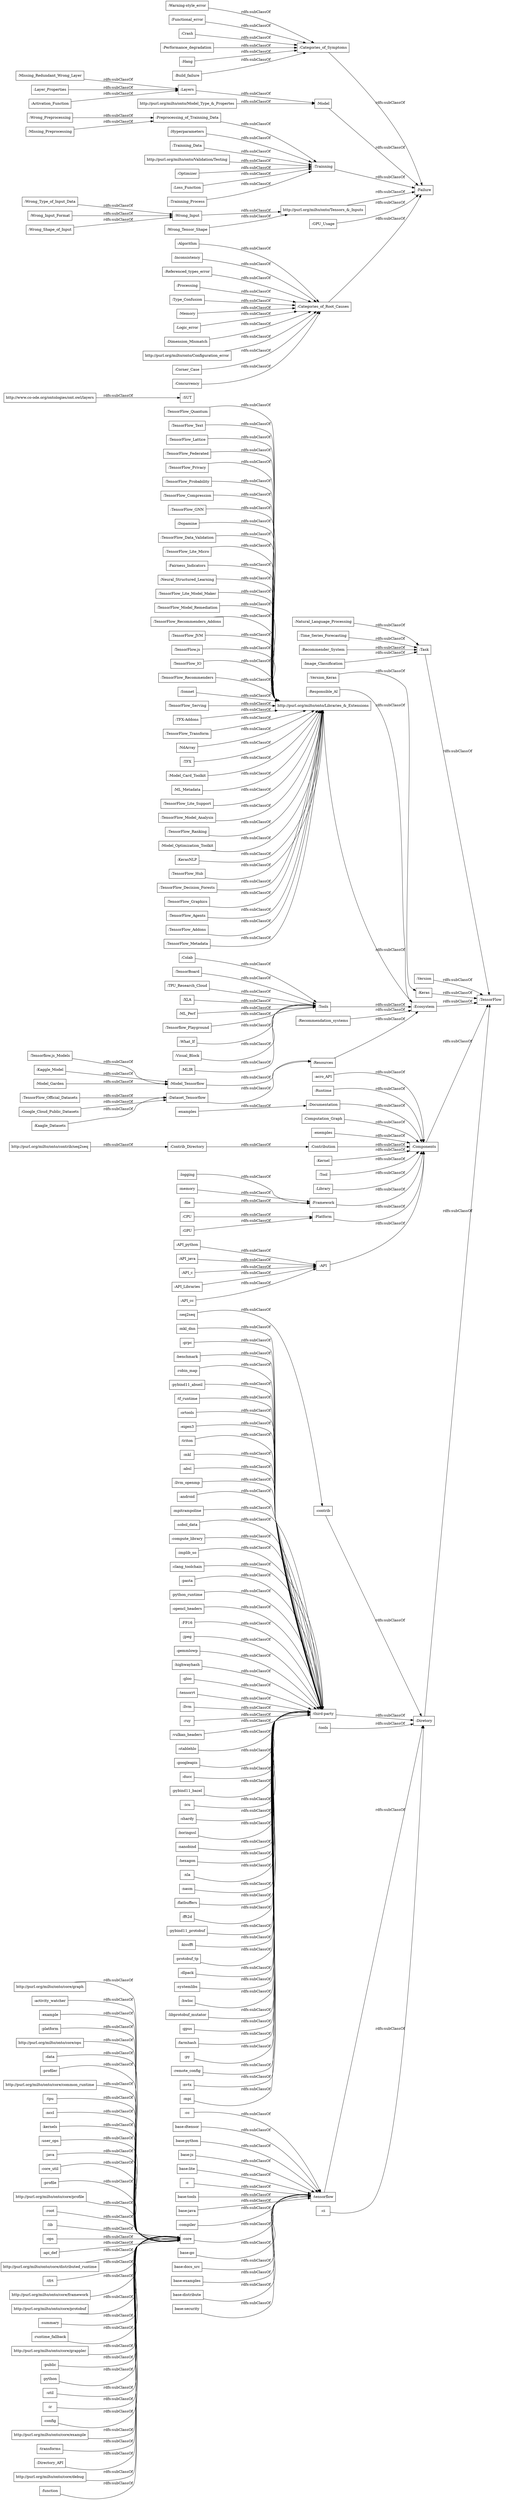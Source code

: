 digraph ar2dtool_diagram { 
rankdir=LR;
size="1000"
node [shape = rectangle, color="black"]; ":compute_library" "http://purl.org/milto/onto/core/common_runtime" ":tpu" "http://www.co-ode.org/ontologies/ont.owl/layers" "base:lite" ":Version_Keras" ":nccl" ":Tools" ":exemples" ":Algorithm" ":file" ":TensorFlow.js" ":c" ":kernels" ":highwayhash" ":contrib" ":Wrong_Shape_of_Input" ":gloo" ":Diretory" ":user_ops" ":Contrib_Directory" ":TensorFlow_IO" ":Documentation" ":Kernel" ":tensorrt" ":llvm" ":java" ":core_util" ":profile" "http://purl.org/milto/onto/core/profile" ":ci" ":TensorFlow_Recommenders" ":Categories_of_Symptoms" ":Tool" ":ruy" "base:tools" ":Preprocessing_of_Trainning_Data" ":Image_Classification" ":Wrong_Type_of_Input_Data" ":Sonnet" ":vulkan_headers" ":stablehlo" ":Version" ":root" ":Natural_Language_Processing" ":Hyperparameters" ":Library" ":lib" ":ops" "base:java" ":TensorFlow_Serving" ":Model_Garden" ":googleapis" ":ducc" ":api_def" ":Tensorflow.js_Models" "http://purl.org/milto/onto/core/distributed_runtime" ":pybind11_bazel" ":TFX-Addons" ":CPU" ":TensorFlow_Transform" ":GPU" "http://purl.org/milto/onto/Conﬁguration_error" ":icu" ":tfrt" ":Trainning_Data" ":NdArray" ":Responsible_AI" "http://purl.org/milto/onto/core/framework" ":shardy" ":TFX" "http://purl.org/milto/onto/core/protobuf" ":summary" ":boringssl" ":Corner_Case" ":nanobind" ":Model_Card_Toolkit" ":API_cc" ":Contribution" ":ML_Metadata" ":hexagon" ":compiler" ":Tensorflow_Playground" ":xla" ":nasm" ":flatbuffers" ":TensorFlow_Lite_Support" ":runtime_fallback" "http://purl.org/milto/onto/Validation/Testing" ":TensorFlow_Model_Analysis" ":fft2d" ":tensorflow" "http://purl.org/milto/onto/contrib/seq2seq" ":Kaagle_Datasets" ":Optimizer" ":pybind11_protobuf" ":Hang" ":TensorFlow_Ranking" "http://purl.org/milto/onto/core/grappler" ":core" ":Wrong_Input" ":Concurrency" ":kissfft" ":Wrong_Input_Format" ":TensorFlow_Official_Datasets" "base:go" ":protobuf_tp" ":Resources" ":Framework" ":Activation_Function" ":Wrong_Preprocessing" ":Task" ":What_If" ":Keras" ":Model_Optimization_Toolkit" ":public" ":dlpack" ":Missing_Preprocessing" ":Inconsistency" ":KerasNLP" ":systemlibs" ":Visual_Block" ":TensorFlow_Hub" ":tools" ":hwloc" ":MLIR" ":libprotobuf_mutator" ":Colab" ":gpus" ":Layers" ":TensorFlow_Decision_Forests" ":TensorFlow_Graphics" ":farmhash" ":Loss_Function" ":Missing_Redundant_Wrong_Layer" ":Trainning_Process" ":py" ":python" ":remote_config" ":API_python" ":Time_Series_Forecasting" ":util" ":Platform" ":nvtx" ":mpi" ":Referenced_types_error" ":TensorFlow_Agents" ":mkl_dnn" ":TensorBoard" ":TensorFlow_Addons" ":Recommender_System" ":grpc" ":ir" ":SUT" ":Build_failure" ":benchmark" ":TensorFlow_Metadata" ":Warning-style_error" ":robin_map" ":logging" ":Model" ":TensorFlow_Quantum" ":config" ":Layer_Properties" ":Processing" ":Type_Confusion" ":Trainning" ":Google_Cloud_Public_Datasets" ":TensorFlow" "base:docs_src" "base:examples" ":pybind11_abseil" ":Memory" ":tf_runtime" ":memory" ":TensorFlow_Text" ":ortools" ":Ecosystem" ":eigen3" ":triton" ":Dataset_Tensorflow" ":TPU_Research_Cloud" ":third-party" ":Failure" ":Categories_of_Root_Causes" "base:distribute" ":TensorFlow_Lattice" ":TensorFlow_Federated" ":TensorFlow_Privacy" ":acro_API" ":mkl" ":API" "base:security" ":Kaggle_Model" ":TensorFlow_Probability" "http://purl.org/milto/onto/core/example" ":Functional_error" "http://purl.org/milto/onto/Libraries_&_Extensions" ":transforms" ":Directory_API" ":absl" "http://purl.org/milto/onto/core/debug" ":function" ":Logic_error" ":cc" ":XLA" ":Dimension_Mismatch" ":TensorFlow_Compression" ":Runtime" ":Model_Tensorflow" ":GPU_Usage" ":TensorFlow_GNN" "http://purl.org/milto/onto/Tensors_&_Inputs" ":llvm_openmp" ":API_java" "http://purl.org/milto/onto/core/graph" "http://purl.org/milto/onto/Model_Type_&_Propertes" ":Dopamine" ":activity_watcher" ":example" ":android" ":platform" ":seq2seq" ":mpitrampoline" "http://purl.org/milto/onto/core/ops" ":sobol_data" ":TensorFlow_Data_Validation" ":implib_so" "base:dtensor" ":TensorFlow_Lite_Micro" ":clang_toolchain" "base:python" ":Fairness_Indicators" ":Crash" ":API_c" ":API_Libraries" ":pasta" ":data" ":ML_Perf" ":Performance_degradation" ":Neural_Structured_Learning" ":TensorFlow_Lite_Model_Maker" ":TensorFlow_Model_Remediation" ":python_runtime" ":TensorFlow_Recommenders_Addons" ":opencl_headers" ":FP16" ":Wrong_Tensor_Shape" ":jpeg" ":TensorFlow_JVM" ":Computation_Graph" ":Components" "base:js" ":profiler" ":examples" ":gemmlowp" ":Recommendation_systems" ; /*classes style*/
	"http://purl.org/milto/onto/core/grappler" -> ":core" [ label = "rdfs:subClassOf" ];
	":flatbuffers" -> ":third-party" [ label = "rdfs:subClassOf" ];
	":Trainning_Process" -> ":Trainning" [ label = "rdfs:subClassOf" ];
	":ML_Metadata" -> "http://purl.org/milto/onto/Libraries_&_Extensions" [ label = "rdfs:subClassOf" ];
	":python_runtime" -> ":third-party" [ label = "rdfs:subClassOf" ];
	":TensorFlow_Lite_Micro" -> "http://purl.org/milto/onto/Libraries_&_Extensions" [ label = "rdfs:subClassOf" ];
	":Categories_of_Root_Causes" -> ":Failure" [ label = "rdfs:subClassOf" ];
	":tensorrt" -> ":third-party" [ label = "rdfs:subClassOf" ];
	":profiler" -> ":core" [ label = "rdfs:subClassOf" ];
	":Wrong_Tensor_Shape" -> "http://purl.org/milto/onto/Tensors_&_Inputs" [ label = "rdfs:subClassOf" ];
	":Wrong_Preprocessing" -> ":Preprocessing_of_Trainning_Data" [ label = "rdfs:subClassOf" ];
	":Loss_Function" -> ":Trainning" [ label = "rdfs:subClassOf" ];
	":root" -> ":core" [ label = "rdfs:subClassOf" ];
	":clang_toolchain" -> ":third-party" [ label = "rdfs:subClassOf" ];
	":examples" -> ":Documentation" [ label = "rdfs:subClassOf" ];
	":TensorFlow_GNN" -> "http://purl.org/milto/onto/Libraries_&_Extensions" [ label = "rdfs:subClassOf" ];
	":Task" -> ":TensorFlow" [ label = "rdfs:subClassOf" ];
	":Categories_of_Symptoms" -> ":Failure" [ label = "rdfs:subClassOf" ];
	"http://purl.org/milto/onto/Libraries_&_Extensions" -> ":Ecosystem" [ label = "rdfs:subClassOf" ];
	":exemples" -> ":Components" [ label = "rdfs:subClassOf" ];
	":Version" -> ":TensorFlow" [ label = "rdfs:subClassOf" ];
	":Logic_error" -> ":Categories_of_Root_Causes" [ label = "rdfs:subClassOf" ];
	":fft2d" -> ":third-party" [ label = "rdfs:subClassOf" ];
	"http://purl.org/milto/onto/Tensors_&_Inputs" -> ":Failure" [ label = "rdfs:subClassOf" ];
	":Visual_Block" -> ":Tools" [ label = "rdfs:subClassOf" ];
	":sobol_data" -> ":third-party" [ label = "rdfs:subClassOf" ];
	":tf_runtime" -> ":third-party" [ label = "rdfs:subClassOf" ];
	":Trainning_Data" -> ":Trainning" [ label = "rdfs:subClassOf" ];
	":robin_map" -> ":third-party" [ label = "rdfs:subClassOf" ];
	":API_cc" -> ":API" [ label = "rdfs:subClassOf" ];
	":triton" -> ":third-party" [ label = "rdfs:subClassOf" ];
	":Natural_Language_Processing" -> ":Task" [ label = "rdfs:subClassOf" ];
	":TensorFlow_Hub" -> "http://purl.org/milto/onto/Libraries_&_Extensions" [ label = "rdfs:subClassOf" ];
	"http://purl.org/milto/onto/core/graph" -> ":core" [ label = "rdfs:subClassOf" ];
	":benchmark" -> ":third-party" [ label = "rdfs:subClassOf" ];
	":python" -> ":core" [ label = "rdfs:subClassOf" ];
	":MLIR" -> ":Tools" [ label = "rdfs:subClassOf" ];
	":TFX-Addons" -> "http://purl.org/milto/onto/Libraries_&_Extensions" [ label = "rdfs:subClassOf" ];
	":kissfft" -> ":third-party" [ label = "rdfs:subClassOf" ];
	":nanobind" -> ":third-party" [ label = "rdfs:subClassOf" ];
	":Version_Keras" -> ":Keras" [ label = "rdfs:subClassOf" ];
	":kernels" -> ":core" [ label = "rdfs:subClassOf" ];
	":Kaagle_Datasets" -> ":Dataset_Tensorflow" [ label = "rdfs:subClassOf" ];
	":TensorFlow_JVM" -> "http://purl.org/milto/onto/Libraries_&_Extensions" [ label = "rdfs:subClassOf" ];
	":KerasNLP" -> "http://purl.org/milto/onto/Libraries_&_Extensions" [ label = "rdfs:subClassOf" ];
	":hwloc" -> ":third-party" [ label = "rdfs:subClassOf" ];
	":Activation_Function" -> ":Layers" [ label = "rdfs:subClassOf" ];
	":Neural_Structured_Learning" -> "http://purl.org/milto/onto/Libraries_&_Extensions" [ label = "rdfs:subClassOf" ];
	":stablehlo" -> ":third-party" [ label = "rdfs:subClassOf" ];
	":Inconsistency" -> ":Categories_of_Root_Causes" [ label = "rdfs:subClassOf" ];
	"http://purl.org/milto/onto/Model_Type_&_Propertes" -> ":Model" [ label = "rdfs:subClassOf" ];
	":eigen3" -> ":third-party" [ label = "rdfs:subClassOf" ];
	":Hang" -> ":Categories_of_Symptoms" [ label = "rdfs:subClassOf" ];
	":Processing" -> ":Categories_of_Root_Causes" [ label = "rdfs:subClassOf" ];
	":util" -> ":core" [ label = "rdfs:subClassOf" ];
	":mpitrampoline" -> ":third-party" [ label = "rdfs:subClassOf" ];
	":TensorFlow_Recommenders" -> "http://purl.org/milto/onto/Libraries_&_Extensions" [ label = "rdfs:subClassOf" ];
	":lib" -> ":core" [ label = "rdfs:subClassOf" ];
	":ML_Perf" -> ":Tools" [ label = "rdfs:subClassOf" ];
	":CPU" -> ":Platform" [ label = "rdfs:subClassOf" ];
	":nasm" -> ":third-party" [ label = "rdfs:subClassOf" ];
	":Platform" -> ":Components" [ label = "rdfs:subClassOf" ];
	":Sonnet" -> "http://purl.org/milto/onto/Libraries_&_Extensions" [ label = "rdfs:subClassOf" ];
	":protobuf_tp" -> ":third-party" [ label = "rdfs:subClassOf" ];
	":Kaggle_Model" -> ":Model_Tensorflow" [ label = "rdfs:subClassOf" ];
	":Functional_error" -> ":Categories_of_Symptoms" [ label = "rdfs:subClassOf" ];
	":Wrong_Type_of_Input_Data" -> ":Wrong_Input" [ label = "rdfs:subClassOf" ];
	":Computation_Graph" -> ":Components" [ label = "rdfs:subClassOf" ];
	":Image_Classification" -> ":Task" [ label = "rdfs:subClassOf" ];
	":Dataset_Tensorflow" -> ":Resources" [ label = "rdfs:subClassOf" ];
	":Framework" -> ":Components" [ label = "rdfs:subClassOf" ];
	":tpu" -> ":core" [ label = "rdfs:subClassOf" ];
	":Tensorflow_Playground" -> ":Tools" [ label = "rdfs:subClassOf" ];
	":What_If" -> ":Tools" [ label = "rdfs:subClassOf" ];
	":py" -> ":third-party" [ label = "rdfs:subClassOf" ];
	":Performance_degradation" -> ":Categories_of_Symptoms" [ label = "rdfs:subClassOf" ];
	":Optimizer" -> ":Trainning" [ label = "rdfs:subClassOf" ];
	":GPU" -> ":Platform" [ label = "rdfs:subClassOf" ];
	":TensorFlow_Graphics" -> "http://purl.org/milto/onto/Libraries_&_Extensions" [ label = "rdfs:subClassOf" ];
	":public" -> ":core" [ label = "rdfs:subClassOf" ];
	"http://purl.org/milto/onto/core/ops" -> ":core" [ label = "rdfs:subClassOf" ];
	":pybind11_abseil" -> ":third-party" [ label = "rdfs:subClassOf" ];
	":TensorFlow_Model_Analysis" -> "http://purl.org/milto/onto/Libraries_&_Extensions" [ label = "rdfs:subClassOf" ];
	":TPU_Research_Cloud" -> ":Tools" [ label = "rdfs:subClassOf" ];
	":Fairness_Indicators" -> "http://purl.org/milto/onto/Libraries_&_Extensions" [ label = "rdfs:subClassOf" ];
	":function" -> ":core" [ label = "rdfs:subClassOf" ];
	":Crash" -> ":Categories_of_Symptoms" [ label = "rdfs:subClassOf" ];
	":pybind11_protobuf" -> ":third-party" [ label = "rdfs:subClassOf" ];
	":Preprocessing_of_Trainning_Data" -> ":Trainning" [ label = "rdfs:subClassOf" ];
	":jpeg" -> ":third-party" [ label = "rdfs:subClassOf" ];
	":TensorFlow_Federated" -> "http://purl.org/milto/onto/Libraries_&_Extensions" [ label = "rdfs:subClassOf" ];
	":Memory" -> ":Categories_of_Root_Causes" [ label = "rdfs:subClassOf" ];
	":TensorFlow_Lite_Model_Maker" -> "http://purl.org/milto/onto/Libraries_&_Extensions" [ label = "rdfs:subClassOf" ];
	":TensorFlow_Quantum" -> "http://purl.org/milto/onto/Libraries_&_Extensions" [ label = "rdfs:subClassOf" ];
	":absl" -> ":third-party" [ label = "rdfs:subClassOf" ];
	":Google_Cloud_Public_Datasets" -> ":Dataset_Tensorflow" [ label = "rdfs:subClassOf" ];
	":ortools" -> ":third-party" [ label = "rdfs:subClassOf" ];
	":dlpack" -> ":third-party" [ label = "rdfs:subClassOf" ];
	":example" -> ":core" [ label = "rdfs:subClassOf" ];
	":ducc" -> ":third-party" [ label = "rdfs:subClassOf" ];
	":ops" -> ":core" [ label = "rdfs:subClassOf" ];
	":acro_API" -> ":Components" [ label = "rdfs:subClassOf" ];
	":cc" -> ":tensorflow" [ label = "rdfs:subClassOf" ];
	":user_ops" -> ":core" [ label = "rdfs:subClassOf" ];
	":Tensorflow.js_Models" -> ":Model_Tensorflow" [ label = "rdfs:subClassOf" ];
	":gloo" -> ":third-party" [ label = "rdfs:subClassOf" ];
	":compiler" -> ":tensorflow" [ label = "rdfs:subClassOf" ];
	":Corner_Case" -> ":Categories_of_Root_Causes" [ label = "rdfs:subClassOf" ];
	":Directory_API" -> ":core" [ label = "rdfs:subClassOf" ];
	":Warning-style_error" -> ":Categories_of_Symptoms" [ label = "rdfs:subClassOf" ];
	":TensorFlow_Data_Validation" -> "http://purl.org/milto/onto/Libraries_&_Extensions" [ label = "rdfs:subClassOf" ];
	":Tools" -> ":Ecosystem" [ label = "rdfs:subClassOf" ];
	":config" -> ":core" [ label = "rdfs:subClassOf" ];
	"base:security" -> ":tensorflow" [ label = "rdfs:subClassOf" ];
	":java" -> ":core" [ label = "rdfs:subClassOf" ];
	":TensorFlow_Lite_Support" -> "http://purl.org/milto/onto/Libraries_&_Extensions" [ label = "rdfs:subClassOf" ];
	":Dopamine" -> "http://purl.org/milto/onto/Libraries_&_Extensions" [ label = "rdfs:subClassOf" ];
	":file" -> ":Framework" [ label = "rdfs:subClassOf" ];
	":TensorFlow_Agents" -> "http://purl.org/milto/onto/Libraries_&_Extensions" [ label = "rdfs:subClassOf" ];
	"http://purl.org/milto/onto/core/protobuf" -> ":core" [ label = "rdfs:subClassOf" ];
	"http://purl.org/milto/onto/Conﬁguration_error" -> ":Categories_of_Root_Causes" [ label = "rdfs:subClassOf" ];
	":Contribution" -> ":Components" [ label = "rdfs:subClassOf" ];
	":Tool" -> ":Components" [ label = "rdfs:subClassOf" ];
	":core" -> ":tensorflow" [ label = "rdfs:subClassOf" ];
	":TensorFlow_Serving" -> "http://purl.org/milto/onto/Libraries_&_Extensions" [ label = "rdfs:subClassOf" ];
	":profile" -> ":core" [ label = "rdfs:subClassOf" ];
	":transforms" -> ":core" [ label = "rdfs:subClassOf" ];
	":Missing_Redundant_Wrong_Layer" -> ":Layers" [ label = "rdfs:subClassOf" ];
	":xla" -> ":third-party" [ label = "rdfs:subClassOf" ];
	":Resources" -> ":Ecosystem" [ label = "rdfs:subClassOf" ];
	":Hyperparameters" -> ":Trainning" [ label = "rdfs:subClassOf" ];
	":TensorFlow_Probability" -> "http://purl.org/milto/onto/Libraries_&_Extensions" [ label = "rdfs:subClassOf" ];
	":Documentation" -> ":Components" [ label = "rdfs:subClassOf" ];
	"base:java" -> ":tensorflow" [ label = "rdfs:subClassOf" ];
	":Type_Confusion" -> ":Categories_of_Root_Causes" [ label = "rdfs:subClassOf" ];
	":Layers" -> ":Model" [ label = "rdfs:subClassOf" ];
	"base:distribute" -> ":tensorflow" [ label = "rdfs:subClassOf" ];
	":api_def" -> ":core" [ label = "rdfs:subClassOf" ];
	":tensorflow" -> ":Diretory" [ label = "rdfs:subClassOf" ];
	":icu" -> ":third-party" [ label = "rdfs:subClassOf" ];
	":Trainning" -> ":Failure" [ label = "rdfs:subClassOf" ];
	":mpi" -> ":third-party" [ label = "rdfs:subClassOf" ];
	"base:tools" -> ":tensorflow" [ label = "rdfs:subClassOf" ];
	":c" -> ":tensorflow" [ label = "rdfs:subClassOf" ];
	":tfrt" -> ":core" [ label = "rdfs:subClassOf" ];
	":API_Libraries" -> ":API" [ label = "rdfs:subClassOf" ];
	":TensorFlow_Addons" -> "http://purl.org/milto/onto/Libraries_&_Extensions" [ label = "rdfs:subClassOf" ];
	":Recommender_System" -> ":Task" [ label = "rdfs:subClassOf" ];
	":memory" -> ":Framework" [ label = "rdfs:subClassOf" ];
	":llvm" -> ":third-party" [ label = "rdfs:subClassOf" ];
	":Model_Card_Toolkit" -> "http://purl.org/milto/onto/Libraries_&_Extensions" [ label = "rdfs:subClassOf" ];
	":opencl_headers" -> ":third-party" [ label = "rdfs:subClassOf" ];
	":shardy" -> ":third-party" [ label = "rdfs:subClassOf" ];
	":TensorBoard" -> ":Tools" [ label = "rdfs:subClassOf" ];
	":Time_Series_Forecasting" -> ":Task" [ label = "rdfs:subClassOf" ];
	":pasta" -> ":third-party" [ label = "rdfs:subClassOf" ];
	":TensorFlow_Decision_Forests" -> "http://purl.org/milto/onto/Libraries_&_Extensions" [ label = "rdfs:subClassOf" ];
	":API" -> ":Components" [ label = "rdfs:subClassOf" ];
	":googleapis" -> ":third-party" [ label = "rdfs:subClassOf" ];
	":Recommendation_systems" -> ":Ecosystem" [ label = "rdfs:subClassOf" ];
	":runtime_fallback" -> ":core" [ label = "rdfs:subClassOf" ];
	":TensorFlow_IO" -> "http://purl.org/milto/onto/Libraries_&_Extensions" [ label = "rdfs:subClassOf" ];
	":gemmlowp" -> ":third-party" [ label = "rdfs:subClassOf" ];
	":TensorFlow_Official_Datasets" -> ":Dataset_Tensorflow" [ label = "rdfs:subClassOf" ];
	":FP16" -> ":third-party" [ label = "rdfs:subClassOf" ];
	":TensorFlow_Recommenders_Addons" -> "http://purl.org/milto/onto/Libraries_&_Extensions" [ label = "rdfs:subClassOf" ];
	":tools" -> ":Diretory" [ label = "rdfs:subClassOf" ];
	":llvm_openmp" -> ":third-party" [ label = "rdfs:subClassOf" ];
	":Kernel" -> ":Components" [ label = "rdfs:subClassOf" ];
	":mkl_dnn" -> ":third-party" [ label = "rdfs:subClassOf" ];
	":TFX" -> "http://purl.org/milto/onto/Libraries_&_Extensions" [ label = "rdfs:subClassOf" ];
	":mkl" -> ":third-party" [ label = "rdfs:subClassOf" ];
	"http://purl.org/milto/onto/Validation/Testing" -> ":Trainning" [ label = "rdfs:subClassOf" ];
	"http://www.co-ode.org/ontologies/ont.owl/layers" -> ":SUT" [ label = "rdfs:subClassOf" ];
	":nvtx" -> ":third-party" [ label = "rdfs:subClassOf" ];
	":Algorithm" -> ":Categories_of_Root_Causes" [ label = "rdfs:subClassOf" ];
	":NdArray" -> "http://purl.org/milto/onto/Libraries_&_Extensions" [ label = "rdfs:subClassOf" ];
	":Runtime" -> ":Components" [ label = "rdfs:subClassOf" ];
	":Ecosystem" -> ":TensorFlow" [ label = "rdfs:subClassOf" ];
	":Keras" -> ":TensorFlow" [ label = "rdfs:subClassOf" ];
	":compute_library" -> ":third-party" [ label = "rdfs:subClassOf" ];
	":ci" -> ":Diretory" [ label = "rdfs:subClassOf" ];
	"base:dtensor" -> ":tensorflow" [ label = "rdfs:subClassOf" ];
	":implib_so" -> ":third-party" [ label = "rdfs:subClassOf" ];
	":TensorFlow_Model_Remediation" -> "http://purl.org/milto/onto/Libraries_&_Extensions" [ label = "rdfs:subClassOf" ];
	":TensorFlow_Compression" -> "http://purl.org/milto/onto/Libraries_&_Extensions" [ label = "rdfs:subClassOf" ];
	":seq2seq" -> ":contrib" [ label = "rdfs:subClassOf" ];
	":pybind11_bazel" -> ":third-party" [ label = "rdfs:subClassOf" ];
	":TensorFlow_Lattice" -> "http://purl.org/milto/onto/Libraries_&_Extensions" [ label = "rdfs:subClassOf" ];
	":farmhash" -> ":third-party" [ label = "rdfs:subClassOf" ];
	":summary" -> ":core" [ label = "rdfs:subClassOf" ];
	":android" -> ":third-party" [ label = "rdfs:subClassOf" ];
	"http://purl.org/milto/onto/contrib/seq2seq" -> ":Contrib_Directory" [ label = "rdfs:subClassOf" ];
	":GPU_Usage" -> ":Failure" [ label = "rdfs:subClassOf" ];
	"base:examples" -> ":tensorflow" [ label = "rdfs:subClassOf" ];
	":logging" -> ":Framework" [ label = "rdfs:subClassOf" ];
	"http://purl.org/milto/onto/core/distributed_runtime" -> ":core" [ label = "rdfs:subClassOf" ];
	"http://purl.org/milto/onto/core/example" -> ":core" [ label = "rdfs:subClassOf" ];
	":grpc" -> ":third-party" [ label = "rdfs:subClassOf" ];
	":Wrong_Input" -> "http://purl.org/milto/onto/Tensors_&_Inputs" [ label = "rdfs:subClassOf" ];
	":TensorFlow_Privacy" -> "http://purl.org/milto/onto/Libraries_&_Extensions" [ label = "rdfs:subClassOf" ];
	":ruy" -> ":third-party" [ label = "rdfs:subClassOf" ];
	":Model" -> ":Failure" [ label = "rdfs:subClassOf" ];
	":Diretory" -> ":TensorFlow" [ label = "rdfs:subClassOf" ];
	":Dimension_Mismatch" -> ":Categories_of_Root_Causes" [ label = "rdfs:subClassOf" ];
	"base:docs_src" -> ":tensorflow" [ label = "rdfs:subClassOf" ];
	":core_util" -> ":core" [ label = "rdfs:subClassOf" ];
	":Colab" -> ":Tools" [ label = "rdfs:subClassOf" ];
	":Referenced_types_error" -> ":Categories_of_Root_Causes" [ label = "rdfs:subClassOf" ];
	":boringssl" -> ":third-party" [ label = "rdfs:subClassOf" ];
	":systemlibs" -> ":third-party" [ label = "rdfs:subClassOf" ];
	":XLA" -> ":Tools" [ label = "rdfs:subClassOf" ];
	":API_c" -> ":API" [ label = "rdfs:subClassOf" ];
	"base:python" -> ":tensorflow" [ label = "rdfs:subClassOf" ];
	":Responsible_AI" -> ":Ecosystem" [ label = "rdfs:subClassOf" ];
	":vulkan_headers" -> ":third-party" [ label = "rdfs:subClassOf" ];
	":Missing_Preprocessing" -> ":Preprocessing_of_Trainning_Data" [ label = "rdfs:subClassOf" ];
	":Model_Tensorflow" -> ":Resources" [ label = "rdfs:subClassOf" ];
	":gpus" -> ":third-party" [ label = "rdfs:subClassOf" ];
	":Build_failure" -> ":Categories_of_Symptoms" [ label = "rdfs:subClassOf" ];
	"http://purl.org/milto/onto/core/common_runtime" -> ":core" [ label = "rdfs:subClassOf" ];
	":remote_config" -> ":third-party" [ label = "rdfs:subClassOf" ];
	":API_python" -> ":API" [ label = "rdfs:subClassOf" ];
	"http://purl.org/milto/onto/core/profile" -> ":core" [ label = "rdfs:subClassOf" ];
	"http://purl.org/milto/onto/core/debug" -> ":core" [ label = "rdfs:subClassOf" ];
	":TensorFlow_Text" -> "http://purl.org/milto/onto/Libraries_&_Extensions" [ label = "rdfs:subClassOf" ];
	"base:lite" -> ":tensorflow" [ label = "rdfs:subClassOf" ];
	"base:js" -> ":tensorflow" [ label = "rdfs:subClassOf" ];
	":TensorFlow_Metadata" -> "http://purl.org/milto/onto/Libraries_&_Extensions" [ label = "rdfs:subClassOf" ];
	"http://purl.org/milto/onto/core/framework" -> ":core" [ label = "rdfs:subClassOf" ];
	":highwayhash" -> ":third-party" [ label = "rdfs:subClassOf" ];
	":platform" -> ":core" [ label = "rdfs:subClassOf" ];
	":Wrong_Shape_of_Input" -> ":Wrong_Input" [ label = "rdfs:subClassOf" ];
	":Model_Optimization_Toolkit" -> "http://purl.org/milto/onto/Libraries_&_Extensions" [ label = "rdfs:subClassOf" ];
	":Wrong_Input_Format" -> ":Wrong_Input" [ label = "rdfs:subClassOf" ];
	":TensorFlow.js" -> "http://purl.org/milto/onto/Libraries_&_Extensions" [ label = "rdfs:subClassOf" ];
	":data" -> ":core" [ label = "rdfs:subClassOf" ];
	":libprotobuf_mutator" -> ":third-party" [ label = "rdfs:subClassOf" ];
	":Components" -> ":TensorFlow" [ label = "rdfs:subClassOf" ];
	":Concurrency" -> ":Categories_of_Root_Causes" [ label = "rdfs:subClassOf" ];
	":Library" -> ":Components" [ label = "rdfs:subClassOf" ];
	":TensorFlow_Ranking" -> "http://purl.org/milto/onto/Libraries_&_Extensions" [ label = "rdfs:subClassOf" ];
	":TensorFlow_Transform" -> "http://purl.org/milto/onto/Libraries_&_Extensions" [ label = "rdfs:subClassOf" ];
	"base:go" -> ":tensorflow" [ label = "rdfs:subClassOf" ];
	":Layer_Properties" -> ":Layers" [ label = "rdfs:subClassOf" ];
	":API_java" -> ":API" [ label = "rdfs:subClassOf" ];
	":ir" -> ":core" [ label = "rdfs:subClassOf" ];
	":Contrib_Directory" -> ":Contribution" [ label = "rdfs:subClassOf" ];
	":Model_Garden" -> ":Model_Tensorflow" [ label = "rdfs:subClassOf" ];
	":third-party" -> ":Diretory" [ label = "rdfs:subClassOf" ];
	":nccl" -> ":core" [ label = "rdfs:subClassOf" ];
	":contrib" -> ":Diretory" [ label = "rdfs:subClassOf" ];
	":activity_watcher" -> ":core" [ label = "rdfs:subClassOf" ];
	":hexagon" -> ":third-party" [ label = "rdfs:subClassOf" ];

}
